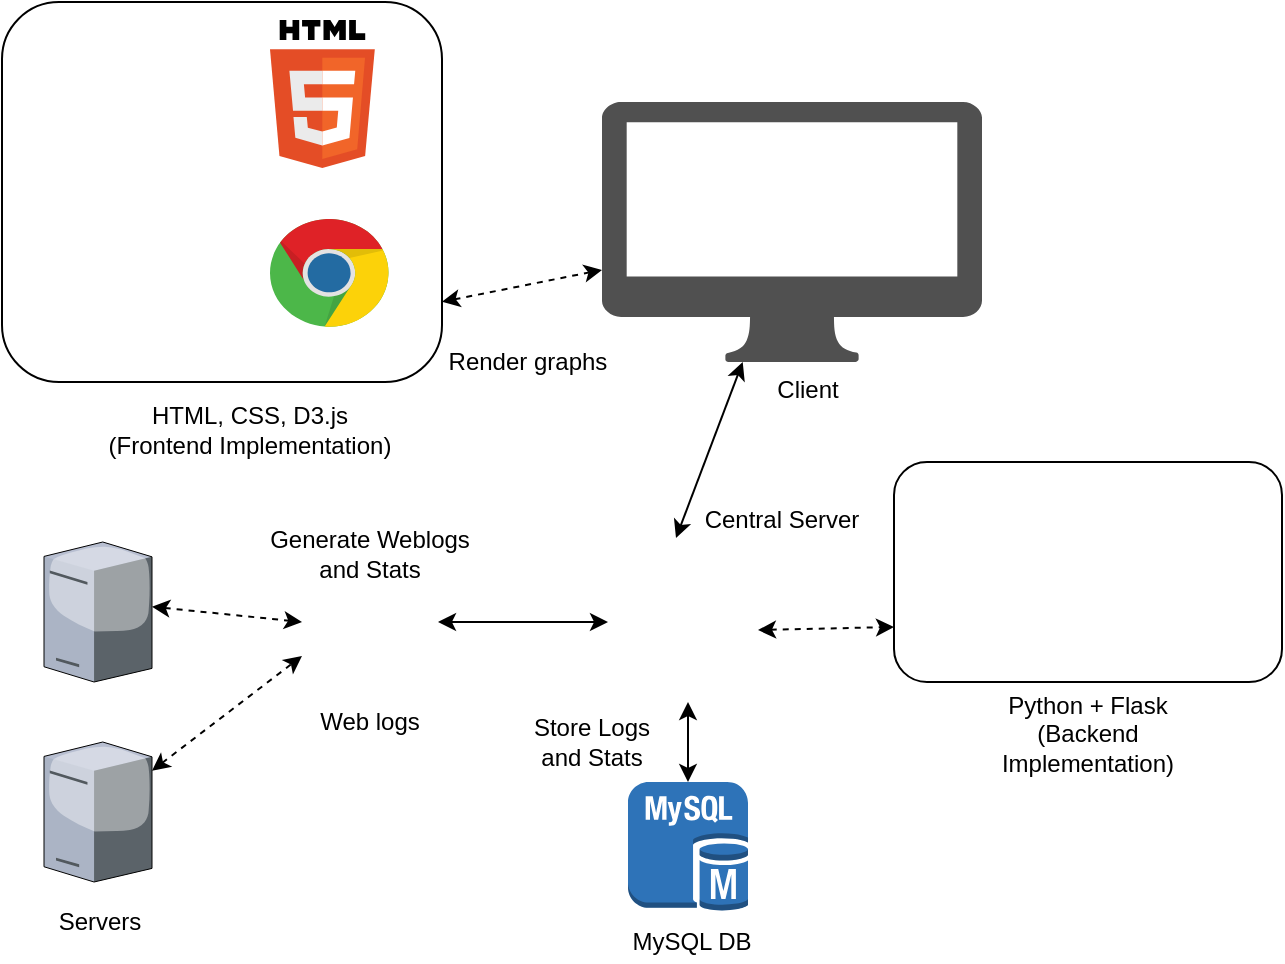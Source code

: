 <mxfile version="10.6.2" type="device"><diagram id="ZE5NK0JHdM9U-l5pk2ae" name="Page-1"><mxGraphModel dx="918" dy="567" grid="1" gridSize="10" guides="1" tooltips="1" connect="1" arrows="1" fold="1" page="1" pageScale="1" pageWidth="827" pageHeight="1169" math="0" shadow="0"><root><mxCell id="0"/><mxCell id="1" parent="0"/><mxCell id="0gSIGutxfiy1nCKI24hM-1" value="" style="shadow=0;dashed=0;html=1;strokeColor=none;fillColor=#505050;labelPosition=center;verticalLabelPosition=bottom;verticalAlign=top;outlineConnect=0;align=center;shape=mxgraph.office.devices.mac_client;" parent="1" vertex="1"><mxGeometry x="330" y="110" width="190" height="130" as="geometry"/></mxCell><mxCell id="0gSIGutxfiy1nCKI24hM-2" value="" style="shape=image;html=1;verticalAlign=top;verticalLabelPosition=bottom;labelBackgroundColor=#ffffff;imageAspect=0;aspect=fixed;image=https://cdn2.iconfinder.com/data/icons/whcompare-servers-web-hosting/50/litespeed-web-server-128.png" parent="1" vertex="1"><mxGeometry x="333" y="330" width="80" height="80" as="geometry"/></mxCell><mxCell id="0gSIGutxfiy1nCKI24hM-3" value="" style="outlineConnect=0;dashed=0;verticalLabelPosition=bottom;verticalAlign=top;align=center;html=1;shape=mxgraph.aws3.mysql_db_instance;fillColor=#2E73B8;gradientColor=none;" parent="1" vertex="1"><mxGeometry x="343" y="450" width="60" height="64.5" as="geometry"/></mxCell><mxCell id="0gSIGutxfiy1nCKI24hM-4" value="" style="shape=image;html=1;verticalAlign=top;verticalLabelPosition=bottom;labelBackgroundColor=#ffffff;imageAspect=0;aspect=fixed;image=https://cdn4.iconfinder.com/data/icons/file-names-25/512/1-128.png" parent="1" vertex="1"><mxGeometry x="44" y="75" width="68" height="68" as="geometry"/></mxCell><mxCell id="0gSIGutxfiy1nCKI24hM-5" value="" style="dashed=0;outlineConnect=0;html=1;align=center;labelPosition=center;verticalLabelPosition=bottom;verticalAlign=top;shape=mxgraph.weblogos.html5" parent="1" vertex="1"><mxGeometry x="164" y="69" width="52.4" height="74" as="geometry"/></mxCell><mxCell id="0gSIGutxfiy1nCKI24hM-6" value="" style="shape=image;html=1;verticalAlign=top;verticalLabelPosition=bottom;labelBackgroundColor=#ffffff;imageAspect=0;aspect=fixed;image=https://cdn1.iconfinder.com/data/icons/hawcons/32/700035-icon-77-document-file-css-128.png" parent="1" vertex="1"><mxGeometry x="51" y="157" width="78" height="78" as="geometry"/></mxCell><mxCell id="0gSIGutxfiy1nCKI24hM-7" value="" style="dashed=0;outlineConnect=0;html=1;align=center;labelPosition=center;verticalLabelPosition=bottom;verticalAlign=top;shape=mxgraph.weblogos.chrome" parent="1" vertex="1"><mxGeometry x="164" y="168.5" width="60" height="55" as="geometry"/></mxCell><mxCell id="0gSIGutxfiy1nCKI24hM-10" value="" style="shape=image;html=1;verticalAlign=top;verticalLabelPosition=bottom;labelBackgroundColor=#ffffff;imageAspect=0;aspect=fixed;image=https://cdn2.iconfinder.com/data/icons/camping-nature/24/camping-nature-08-128.png" parent="1" vertex="1"><mxGeometry x="180" y="336" width="68" height="68" as="geometry"/></mxCell><mxCell id="0gSIGutxfiy1nCKI24hM-11" value="" style="endArrow=classic;startArrow=classic;html=1;entryX=0;entryY=0.5;entryDx=0;entryDy=0;exitX=1;exitY=0.5;exitDx=0;exitDy=0;" parent="1" source="0gSIGutxfiy1nCKI24hM-10" target="0gSIGutxfiy1nCKI24hM-2" edge="1"><mxGeometry width="50" height="50" relative="1" as="geometry"><mxPoint x="260" y="406" as="sourcePoint"/><mxPoint x="310" y="356" as="targetPoint"/></mxGeometry></mxCell><mxCell id="0gSIGutxfiy1nCKI24hM-12" value="Web logs" style="text;html=1;strokeColor=none;fillColor=none;align=center;verticalAlign=middle;whiteSpace=wrap;rounded=0;" parent="1" vertex="1"><mxGeometry x="164" y="410" width="100" height="20" as="geometry"/></mxCell><mxCell id="0gSIGutxfiy1nCKI24hM-13" value="" style="endArrow=classic;startArrow=classic;html=1;exitX=0.5;exitY=0;exitDx=0;exitDy=0;exitPerimeter=0;" parent="1" source="0gSIGutxfiy1nCKI24hM-3" edge="1"><mxGeometry width="50" height="50" relative="1" as="geometry"><mxPoint x="345" y="456" as="sourcePoint"/><mxPoint x="373" y="410" as="targetPoint"/></mxGeometry></mxCell><mxCell id="0gSIGutxfiy1nCKI24hM-14" value="MySQL DB" style="text;html=1;strokeColor=none;fillColor=none;align=center;verticalAlign=middle;whiteSpace=wrap;rounded=0;" parent="1" vertex="1"><mxGeometry x="330" y="520" width="90" height="20" as="geometry"/></mxCell><mxCell id="0gSIGutxfiy1nCKI24hM-15" value="Central Server" style="text;html=1;strokeColor=none;fillColor=none;align=center;verticalAlign=middle;whiteSpace=wrap;rounded=0;" parent="1" vertex="1"><mxGeometry x="380" y="318" width="80" height="2" as="geometry"/></mxCell><mxCell id="0gSIGutxfiy1nCKI24hM-16" value="" style="shape=image;html=1;verticalAlign=top;verticalLabelPosition=bottom;labelBackgroundColor=#ffffff;imageAspect=0;aspect=fixed;image=https://cdn4.iconfinder.com/data/icons/logos-and-brands/512/267_Python_logo-128.png" parent="1" vertex="1"><mxGeometry x="503" y="308" width="66" height="66" as="geometry"/></mxCell><mxCell id="0gSIGutxfiy1nCKI24hM-17" value="" style="shape=image;html=1;verticalAlign=top;verticalLabelPosition=bottom;labelBackgroundColor=#ffffff;imageAspect=0;aspect=fixed;image=https://cdn3.iconfinder.com/data/icons/glypho-free/64/flask-128.png" parent="1" vertex="1"><mxGeometry x="571" y="305" width="68" height="68" as="geometry"/></mxCell><mxCell id="0gSIGutxfiy1nCKI24hM-18" value="" style="endArrow=classic;startArrow=classic;html=1;exitX=0.425;exitY=-0.025;exitDx=0;exitDy=0;exitPerimeter=0;" parent="1" source="0gSIGutxfiy1nCKI24hM-2" target="0gSIGutxfiy1nCKI24hM-1" edge="1"><mxGeometry width="50" height="50" relative="1" as="geometry"><mxPoint x="330" y="316" as="sourcePoint"/><mxPoint x="370" y="250" as="targetPoint"/></mxGeometry></mxCell><mxCell id="0gSIGutxfiy1nCKI24hM-19" value="Client" style="text;html=1;strokeColor=none;fillColor=none;align=center;verticalAlign=middle;whiteSpace=wrap;rounded=0;" parent="1" vertex="1"><mxGeometry x="413" y="244" width="40" height="20" as="geometry"/></mxCell><mxCell id="0gSIGutxfiy1nCKI24hM-21" value="Python + Flask (Backend Implementation)" style="text;html=1;strokeColor=none;fillColor=none;align=center;verticalAlign=middle;whiteSpace=wrap;rounded=0;" parent="1" vertex="1"><mxGeometry x="506" y="402" width="134" height="48" as="geometry"/></mxCell><mxCell id="0gSIGutxfiy1nCKI24hM-22" value="" style="endArrow=classic;startArrow=classic;html=1;dashed=1;entryX=0;entryY=0.75;entryDx=0;entryDy=0;" parent="1" target="0gSIGutxfiy1nCKI24hM-27" edge="1"><mxGeometry width="50" height="50" relative="1" as="geometry"><mxPoint x="408" y="374" as="sourcePoint"/><mxPoint x="480" y="360" as="targetPoint"/></mxGeometry></mxCell><mxCell id="0gSIGutxfiy1nCKI24hM-24" value="" style="endArrow=classic;startArrow=classic;html=1;dashed=1;exitX=1;exitY=0.789;exitDx=0;exitDy=0;exitPerimeter=0;" parent="1" source="0gSIGutxfiy1nCKI24hM-36" target="0gSIGutxfiy1nCKI24hM-1" edge="1"><mxGeometry width="50" height="50" relative="1" as="geometry"><mxPoint x="290" y="209" as="sourcePoint"/><mxPoint x="340" y="178.5" as="targetPoint"/></mxGeometry></mxCell><mxCell id="0gSIGutxfiy1nCKI24hM-25" value="HTML, CSS, D3.js&lt;br&gt;(Frontend Implementation)&lt;br&gt;" style="text;html=1;strokeColor=none;fillColor=none;align=center;verticalAlign=middle;whiteSpace=wrap;rounded=0;" parent="1" vertex="1"><mxGeometry x="54" y="264" width="200" height="20" as="geometry"/></mxCell><mxCell id="0gSIGutxfiy1nCKI24hM-27" value="" style="rounded=1;whiteSpace=wrap;html=1;fillColor=none;" parent="1" vertex="1"><mxGeometry x="476" y="290" width="194" height="110" as="geometry"/></mxCell><mxCell id="0gSIGutxfiy1nCKI24hM-28" value="" style="verticalLabelPosition=bottom;aspect=fixed;html=1;verticalAlign=top;strokeColor=none;align=center;outlineConnect=0;shape=mxgraph.citrix.tower_server;fillColor=none;" parent="1" vertex="1"><mxGeometry x="51" y="330" width="54" height="70" as="geometry"/></mxCell><mxCell id="0gSIGutxfiy1nCKI24hM-29" value="" style="verticalLabelPosition=bottom;aspect=fixed;html=1;verticalAlign=top;strokeColor=none;align=center;outlineConnect=0;shape=mxgraph.citrix.tower_server;fillColor=none;" parent="1" vertex="1"><mxGeometry x="51" y="430" width="54" height="70" as="geometry"/></mxCell><mxCell id="0gSIGutxfiy1nCKI24hM-30" value="Servers" style="text;html=1;strokeColor=none;fillColor=none;align=center;verticalAlign=middle;whiteSpace=wrap;rounded=0;" parent="1" vertex="1"><mxGeometry x="44" y="510" width="70" height="20" as="geometry"/></mxCell><mxCell id="0gSIGutxfiy1nCKI24hM-31" value="" style="endArrow=classic;startArrow=classic;html=1;dashed=1;entryX=0;entryY=0.75;entryDx=0;entryDy=0;" parent="1" source="0gSIGutxfiy1nCKI24hM-29" target="0gSIGutxfiy1nCKI24hM-10" edge="1"><mxGeometry width="50" height="50" relative="1" as="geometry"><mxPoint x="105" y="475" as="sourcePoint"/><mxPoint x="155" y="425" as="targetPoint"/></mxGeometry></mxCell><mxCell id="0gSIGutxfiy1nCKI24hM-33" value="" style="endArrow=classic;startArrow=classic;html=1;dashed=1;entryX=0;entryY=0.5;entryDx=0;entryDy=0;" parent="1" target="0gSIGutxfiy1nCKI24hM-10" edge="1"><mxGeometry width="50" height="50" relative="1" as="geometry"><mxPoint x="105" y="362.353" as="sourcePoint"/><mxPoint x="180" y="305" as="targetPoint"/></mxGeometry></mxCell><mxCell id="0gSIGutxfiy1nCKI24hM-34" value="Generate Weblogs and Stats" style="text;html=1;strokeColor=none;fillColor=none;align=center;verticalAlign=middle;whiteSpace=wrap;rounded=0;" parent="1" vertex="1"><mxGeometry x="159" y="326" width="110" height="20" as="geometry"/></mxCell><mxCell id="0gSIGutxfiy1nCKI24hM-35" value="Store Logs and Stats" style="text;html=1;strokeColor=none;fillColor=none;align=center;verticalAlign=middle;whiteSpace=wrap;rounded=0;" parent="1" vertex="1"><mxGeometry x="285" y="420" width="80" height="20" as="geometry"/></mxCell><mxCell id="0gSIGutxfiy1nCKI24hM-36" value="" style="rounded=1;whiteSpace=wrap;html=1;fillColor=none;" parent="1" vertex="1"><mxGeometry x="30" y="60" width="220" height="190" as="geometry"/></mxCell><mxCell id="0gSIGutxfiy1nCKI24hM-37" value="Render graphs" style="text;html=1;strokeColor=none;fillColor=none;align=center;verticalAlign=middle;whiteSpace=wrap;rounded=0;" parent="1" vertex="1"><mxGeometry x="248" y="230" width="90" height="20" as="geometry"/></mxCell><mxCell id="aT1DWjrknWJGsG6mzbhH-1" value="" style="shape=image;html=1;verticalAlign=top;verticalLabelPosition=bottom;labelBackgroundColor=#ffffff;imageAspect=0;aspect=fixed;image=https://cdn1.iconfinder.com/data/icons/all_google_icons_symbols_by_carlosjj-du/128/line_graph-b.png" vertex="1" parent="1"><mxGeometry x="348.5" y="126.5" width="57" height="57" as="geometry"/></mxCell><mxCell id="aT1DWjrknWJGsG6mzbhH-2" value="" style="shape=image;html=1;verticalAlign=top;verticalLabelPosition=bottom;labelBackgroundColor=#ffffff;imageAspect=0;aspect=fixed;image=https://cdn0.iconfinder.com/data/icons/vibrant/48/Line_Graph_48x48.png" vertex="1" parent="1"><mxGeometry x="433" y="133" width="48" height="48" as="geometry"/></mxCell></root></mxGraphModel></diagram></mxfile>
